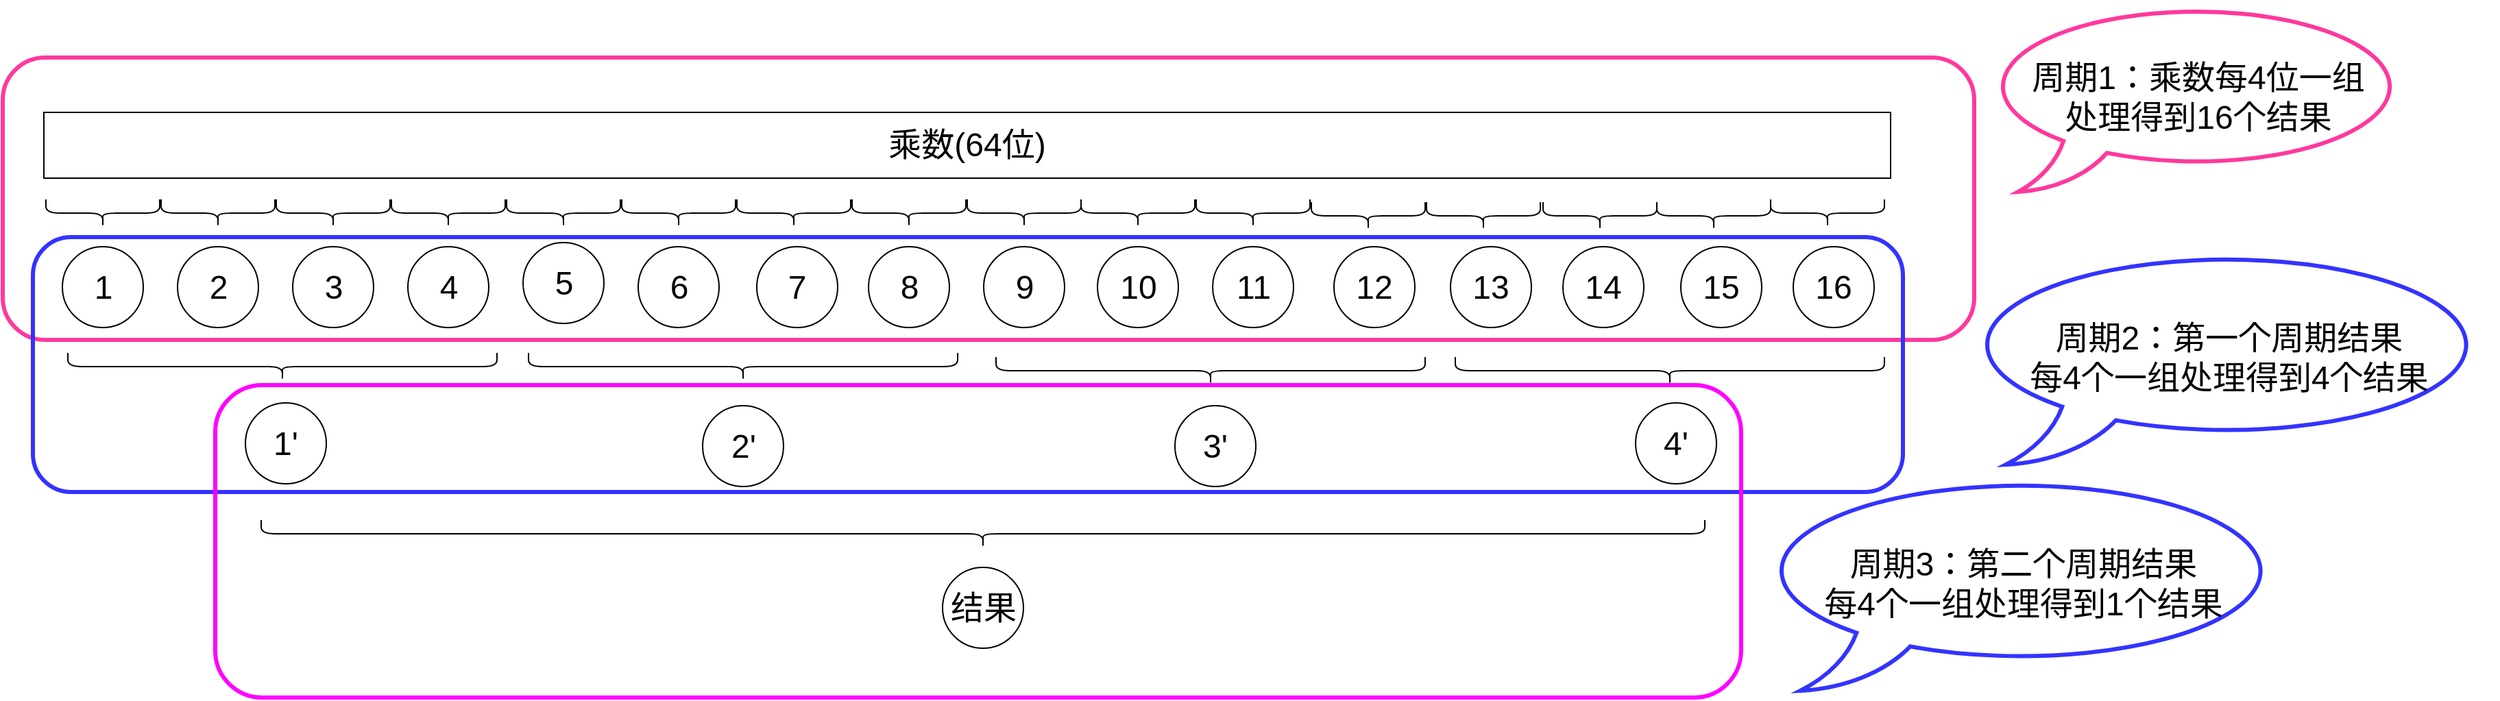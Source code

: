 <mxfile version="14.7.5" type="github">
  <diagram id="ZG0kUla_Cm4mdNlMYlvh" name="Page-1">
    <mxGraphModel dx="2062" dy="1160" grid="0" gridSize="10" guides="1" tooltips="1" connect="1" arrows="1" fold="1" page="1" pageScale="1" pageWidth="3300" pageHeight="2339" math="0" shadow="0">
      <root>
        <mxCell id="0" />
        <mxCell id="1" parent="0" />
        <mxCell id="_S2tc8Y2oILsK_Va9KB5-26" value="&lt;font style=&quot;font-size: 24px&quot;&gt;乘数(64位)&lt;/font&gt;" style="rounded=0;whiteSpace=wrap;html=1;" vertex="1" parent="1">
          <mxGeometry x="530" y="298" width="1347" height="48" as="geometry" />
        </mxCell>
        <mxCell id="_S2tc8Y2oILsK_Va9KB5-27" value="" style="shape=curlyBracket;whiteSpace=wrap;html=1;rounded=1;rotation=-90;" vertex="1" parent="1">
          <mxGeometry x="563" y="330" width="20" height="83" as="geometry" />
        </mxCell>
        <mxCell id="_S2tc8Y2oILsK_Va9KB5-29" value="" style="shape=curlyBracket;whiteSpace=wrap;html=1;rounded=1;rotation=-90;" vertex="1" parent="1">
          <mxGeometry x="647" y="330" width="20" height="83" as="geometry" />
        </mxCell>
        <mxCell id="_S2tc8Y2oILsK_Va9KB5-30" value="" style="shape=curlyBracket;whiteSpace=wrap;html=1;rounded=1;rotation=-90;" vertex="1" parent="1">
          <mxGeometry x="731" y="330" width="20" height="83" as="geometry" />
        </mxCell>
        <mxCell id="_S2tc8Y2oILsK_Va9KB5-31" value="" style="shape=curlyBracket;whiteSpace=wrap;html=1;rounded=1;rotation=-90;" vertex="1" parent="1">
          <mxGeometry x="815" y="330" width="20" height="83" as="geometry" />
        </mxCell>
        <mxCell id="_S2tc8Y2oILsK_Va9KB5-32" value="" style="shape=curlyBracket;whiteSpace=wrap;html=1;rounded=1;rotation=-90;" vertex="1" parent="1">
          <mxGeometry x="899" y="330" width="20" height="83" as="geometry" />
        </mxCell>
        <mxCell id="_S2tc8Y2oILsK_Va9KB5-33" value="" style="shape=curlyBracket;whiteSpace=wrap;html=1;rounded=1;rotation=-90;" vertex="1" parent="1">
          <mxGeometry x="983" y="330" width="20" height="83" as="geometry" />
        </mxCell>
        <mxCell id="_S2tc8Y2oILsK_Va9KB5-35" value="" style="shape=curlyBracket;whiteSpace=wrap;html=1;rounded=1;rotation=-90;" vertex="1" parent="1">
          <mxGeometry x="1067" y="330" width="20" height="83" as="geometry" />
        </mxCell>
        <mxCell id="_S2tc8Y2oILsK_Va9KB5-36" value="" style="shape=curlyBracket;whiteSpace=wrap;html=1;rounded=1;rotation=-90;" vertex="1" parent="1">
          <mxGeometry x="1151" y="330" width="20" height="83" as="geometry" />
        </mxCell>
        <mxCell id="_S2tc8Y2oILsK_Va9KB5-39" value="" style="shape=curlyBracket;whiteSpace=wrap;html=1;rounded=1;rotation=-90;" vertex="1" parent="1">
          <mxGeometry x="1655" y="332" width="20" height="83" as="geometry" />
        </mxCell>
        <mxCell id="_S2tc8Y2oILsK_Va9KB5-44" value="&lt;font style=&quot;font-size: 24px&quot;&gt;1&lt;/font&gt;" style="ellipse;whiteSpace=wrap;html=1;aspect=fixed;" vertex="1" parent="1">
          <mxGeometry x="543.5" y="396" width="59" height="59" as="geometry" />
        </mxCell>
        <mxCell id="_S2tc8Y2oILsK_Va9KB5-45" value="&lt;font style=&quot;font-size: 24px&quot;&gt;2&lt;/font&gt;" style="ellipse;whiteSpace=wrap;html=1;aspect=fixed;" vertex="1" parent="1">
          <mxGeometry x="627.5" y="396" width="59" height="59" as="geometry" />
        </mxCell>
        <mxCell id="_S2tc8Y2oILsK_Va9KB5-46" value="&lt;font style=&quot;font-size: 24px&quot;&gt;3&lt;/font&gt;" style="ellipse;whiteSpace=wrap;html=1;aspect=fixed;" vertex="1" parent="1">
          <mxGeometry x="711.5" y="396" width="59" height="59" as="geometry" />
        </mxCell>
        <mxCell id="_S2tc8Y2oILsK_Va9KB5-47" value="&lt;font style=&quot;font-size: 24px&quot;&gt;4&lt;/font&gt;" style="ellipse;whiteSpace=wrap;html=1;aspect=fixed;" vertex="1" parent="1">
          <mxGeometry x="795.5" y="396" width="59" height="59" as="geometry" />
        </mxCell>
        <mxCell id="_S2tc8Y2oILsK_Va9KB5-48" value="&lt;font style=&quot;font-size: 24px&quot;&gt;5&lt;/font&gt;" style="ellipse;whiteSpace=wrap;html=1;aspect=fixed;" vertex="1" parent="1">
          <mxGeometry x="879.5" y="393" width="59" height="59" as="geometry" />
        </mxCell>
        <mxCell id="_S2tc8Y2oILsK_Va9KB5-49" value="&lt;font style=&quot;font-size: 24px&quot;&gt;6&lt;/font&gt;" style="ellipse;whiteSpace=wrap;html=1;aspect=fixed;" vertex="1" parent="1">
          <mxGeometry x="963.5" y="396" width="59" height="59" as="geometry" />
        </mxCell>
        <mxCell id="_S2tc8Y2oILsK_Va9KB5-50" value="&lt;font style=&quot;font-size: 24px&quot;&gt;7&lt;/font&gt;" style="ellipse;whiteSpace=wrap;html=1;aspect=fixed;" vertex="1" parent="1">
          <mxGeometry x="1050" y="396" width="59" height="59" as="geometry" />
        </mxCell>
        <mxCell id="_S2tc8Y2oILsK_Va9KB5-51" value="&lt;font style=&quot;font-size: 24px&quot;&gt;8&lt;/font&gt;" style="ellipse;whiteSpace=wrap;html=1;aspect=fixed;" vertex="1" parent="1">
          <mxGeometry x="1131.5" y="396" width="59" height="59" as="geometry" />
        </mxCell>
        <mxCell id="_S2tc8Y2oILsK_Va9KB5-52" value="&lt;font style=&quot;font-size: 24px&quot;&gt;9&lt;/font&gt;" style="ellipse;whiteSpace=wrap;html=1;aspect=fixed;" vertex="1" parent="1">
          <mxGeometry x="1215.5" y="396" width="59" height="59" as="geometry" />
        </mxCell>
        <mxCell id="_S2tc8Y2oILsK_Va9KB5-53" value="&lt;font style=&quot;font-size: 24px&quot;&gt;16&lt;/font&gt;" style="ellipse;whiteSpace=wrap;html=1;aspect=fixed;" vertex="1" parent="1">
          <mxGeometry x="1806" y="396" width="59" height="59" as="geometry" />
        </mxCell>
        <mxCell id="_S2tc8Y2oILsK_Va9KB5-54" value="&lt;font style=&quot;font-size: 24px&quot;&gt;15&lt;/font&gt;" style="ellipse;whiteSpace=wrap;html=1;aspect=fixed;" vertex="1" parent="1">
          <mxGeometry x="1724" y="396" width="59" height="59" as="geometry" />
        </mxCell>
        <mxCell id="_S2tc8Y2oILsK_Va9KB5-56" value="" style="shape=curlyBracket;whiteSpace=wrap;html=1;rounded=1;rotation=-90;" vertex="1" parent="1">
          <mxGeometry x="694" y="327" width="20" height="313" as="geometry" />
        </mxCell>
        <mxCell id="_S2tc8Y2oILsK_Va9KB5-57" value="" style="shape=curlyBracket;whiteSpace=wrap;html=1;rounded=1;rotation=-90;" vertex="1" parent="1">
          <mxGeometry x="1030" y="327" width="20" height="313" as="geometry" />
        </mxCell>
        <mxCell id="_S2tc8Y2oILsK_Va9KB5-61" value="&lt;font style=&quot;font-size: 24px&quot;&gt;1&#39;&lt;/font&gt;" style="ellipse;whiteSpace=wrap;html=1;aspect=fixed;" vertex="1" parent="1">
          <mxGeometry x="677" y="510" width="59" height="59" as="geometry" />
        </mxCell>
        <mxCell id="_S2tc8Y2oILsK_Va9KB5-62" value="&lt;font style=&quot;font-size: 24px&quot;&gt;2&#39;&lt;/font&gt;" style="ellipse;whiteSpace=wrap;html=1;aspect=fixed;" vertex="1" parent="1">
          <mxGeometry x="1010.5" y="512" width="59" height="59" as="geometry" />
        </mxCell>
        <mxCell id="_S2tc8Y2oILsK_Va9KB5-63" value="" style="shape=curlyBracket;whiteSpace=wrap;html=1;rounded=1;rotation=-90;" vertex="1" parent="1">
          <mxGeometry x="1235" y="330" width="20" height="83" as="geometry" />
        </mxCell>
        <mxCell id="_S2tc8Y2oILsK_Va9KB5-64" value="" style="shape=curlyBracket;whiteSpace=wrap;html=1;rounded=1;rotation=-90;" vertex="1" parent="1">
          <mxGeometry x="1318" y="330" width="20" height="83" as="geometry" />
        </mxCell>
        <mxCell id="_S2tc8Y2oILsK_Va9KB5-65" value="" style="shape=curlyBracket;whiteSpace=wrap;html=1;rounded=1;rotation=-90;" vertex="1" parent="1">
          <mxGeometry x="1402" y="330" width="20" height="83" as="geometry" />
        </mxCell>
        <mxCell id="_S2tc8Y2oILsK_Va9KB5-66" value="" style="shape=curlyBracket;whiteSpace=wrap;html=1;rounded=1;rotation=-90;" vertex="1" parent="1">
          <mxGeometry x="1486" y="332" width="20" height="83" as="geometry" />
        </mxCell>
        <mxCell id="_S2tc8Y2oILsK_Va9KB5-67" value="" style="shape=curlyBracket;whiteSpace=wrap;html=1;rounded=1;rotation=-90;" vertex="1" parent="1">
          <mxGeometry x="1570" y="332" width="20" height="83" as="geometry" />
        </mxCell>
        <mxCell id="_S2tc8Y2oILsK_Va9KB5-69" value="" style="shape=curlyBracket;whiteSpace=wrap;html=1;rounded=1;rotation=-90;size=0.5;" vertex="1" parent="1">
          <mxGeometry x="1738" y="332" width="20" height="83" as="geometry" />
        </mxCell>
        <mxCell id="_S2tc8Y2oILsK_Va9KB5-70" value="" style="shape=curlyBracket;whiteSpace=wrap;html=1;rounded=1;rotation=-90;" vertex="1" parent="1">
          <mxGeometry x="1821" y="330" width="20" height="83" as="geometry" />
        </mxCell>
        <mxCell id="_S2tc8Y2oILsK_Va9KB5-71" value="&lt;font style=&quot;font-size: 24px&quot;&gt;10&lt;/font&gt;" style="ellipse;whiteSpace=wrap;html=1;aspect=fixed;" vertex="1" parent="1">
          <mxGeometry x="1298.5" y="396" width="59" height="59" as="geometry" />
        </mxCell>
        <mxCell id="_S2tc8Y2oILsK_Va9KB5-72" value="&lt;font style=&quot;font-size: 24px&quot;&gt;11&lt;/font&gt;" style="ellipse;whiteSpace=wrap;html=1;aspect=fixed;" vertex="1" parent="1">
          <mxGeometry x="1382.5" y="396" width="59" height="59" as="geometry" />
        </mxCell>
        <mxCell id="_S2tc8Y2oILsK_Va9KB5-73" value="&lt;font style=&quot;font-size: 24px&quot;&gt;12&lt;/font&gt;" style="ellipse;whiteSpace=wrap;html=1;aspect=fixed;" vertex="1" parent="1">
          <mxGeometry x="1471" y="396" width="59" height="59" as="geometry" />
        </mxCell>
        <mxCell id="_S2tc8Y2oILsK_Va9KB5-74" value="&lt;font style=&quot;font-size: 24px&quot;&gt;13&lt;/font&gt;" style="ellipse;whiteSpace=wrap;html=1;aspect=fixed;" vertex="1" parent="1">
          <mxGeometry x="1556" y="396" width="59" height="59" as="geometry" />
        </mxCell>
        <mxCell id="_S2tc8Y2oILsK_Va9KB5-75" value="&lt;font style=&quot;font-size: 24px&quot;&gt;14&lt;/font&gt;" style="ellipse;whiteSpace=wrap;html=1;aspect=fixed;" vertex="1" parent="1">
          <mxGeometry x="1638" y="396" width="59" height="59" as="geometry" />
        </mxCell>
        <mxCell id="_S2tc8Y2oILsK_Va9KB5-76" value="" style="shape=curlyBracket;whiteSpace=wrap;html=1;rounded=1;rotation=-90;" vertex="1" parent="1">
          <mxGeometry x="1371" y="330" width="20" height="313" as="geometry" />
        </mxCell>
        <mxCell id="_S2tc8Y2oILsK_Va9KB5-77" value="" style="shape=curlyBracket;whiteSpace=wrap;html=1;rounded=1;rotation=-90;" vertex="1" parent="1">
          <mxGeometry x="1706" y="330" width="20" height="313" as="geometry" />
        </mxCell>
        <mxCell id="_S2tc8Y2oILsK_Va9KB5-78" value="&lt;font style=&quot;font-size: 24px&quot;&gt;3&#39;&lt;/font&gt;" style="ellipse;whiteSpace=wrap;html=1;aspect=fixed;" vertex="1" parent="1">
          <mxGeometry x="1355" y="512" width="59" height="59" as="geometry" />
        </mxCell>
        <mxCell id="_S2tc8Y2oILsK_Va9KB5-79" value="&lt;font style=&quot;font-size: 24px&quot;&gt;4&#39;&lt;/font&gt;" style="ellipse;whiteSpace=wrap;html=1;aspect=fixed;" vertex="1" parent="1">
          <mxGeometry x="1691" y="510" width="59" height="59" as="geometry" />
        </mxCell>
        <mxCell id="_S2tc8Y2oILsK_Va9KB5-80" value="" style="shape=curlyBracket;whiteSpace=wrap;html=1;rounded=1;rotation=-90;" vertex="1" parent="1">
          <mxGeometry x="1205" y="79" width="20" height="1053" as="geometry" />
        </mxCell>
        <mxCell id="_S2tc8Y2oILsK_Va9KB5-81" value="&lt;span style=&quot;font-size: 24px&quot;&gt;结果&lt;/span&gt;" style="ellipse;whiteSpace=wrap;html=1;aspect=fixed;" vertex="1" parent="1">
          <mxGeometry x="1185.5" y="630" width="59" height="59" as="geometry" />
        </mxCell>
        <mxCell id="_S2tc8Y2oILsK_Va9KB5-82" value="" style="rounded=1;whiteSpace=wrap;html=1;fillColor=none;strokeWidth=3;strokeColor=#FF389C;" vertex="1" parent="1">
          <mxGeometry x="500" y="258" width="1438" height="206" as="geometry" />
        </mxCell>
        <mxCell id="_S2tc8Y2oILsK_Va9KB5-83" value="" style="rounded=1;whiteSpace=wrap;html=1;fillColor=none;strokeWidth=3;strokeColor=#3333FF;" vertex="1" parent="1">
          <mxGeometry x="522" y="389" width="1364" height="186" as="geometry" />
        </mxCell>
        <mxCell id="_S2tc8Y2oILsK_Va9KB5-84" value="" style="rounded=1;whiteSpace=wrap;html=1;fillColor=none;strokeWidth=3;strokeColor=#FF00FF;" vertex="1" parent="1">
          <mxGeometry x="655" y="497" width="1113" height="228" as="geometry" />
        </mxCell>
        <mxCell id="_S2tc8Y2oILsK_Va9KB5-86" value="&lt;font style=&quot;font-size: 24px&quot;&gt;周期1：乘数每4位一组&lt;br&gt;处理得到16个结果&lt;/font&gt;" style="whiteSpace=wrap;html=1;shape=mxgraph.basic.oval_callout;strokeWidth=3;fillColor=none;strokeColor=#FF389C;" vertex="1" parent="1">
          <mxGeometry x="1944" y="218" width="315" height="138" as="geometry" />
        </mxCell>
        <mxCell id="_S2tc8Y2oILsK_Va9KB5-87" value="&lt;font style=&quot;font-size: 24px&quot;&gt;周期2：第一个周期结果&lt;br&gt;每4个一组处理得到4个结果&lt;br&gt;&lt;/font&gt;" style="whiteSpace=wrap;html=1;shape=mxgraph.basic.oval_callout;strokeWidth=3;fillColor=none;strokeColor=#3333FF;" vertex="1" parent="1">
          <mxGeometry x="1929" y="398" width="390" height="157" as="geometry" />
        </mxCell>
        <mxCell id="_S2tc8Y2oILsK_Va9KB5-88" value="&lt;font style=&quot;font-size: 24px&quot;&gt;周期3：第二个周期结果&lt;br&gt;每4个一组处理得到1个结果&lt;br&gt;&lt;/font&gt;" style="whiteSpace=wrap;html=1;shape=mxgraph.basic.oval_callout;strokeWidth=3;fillColor=none;strokeColor=#3333FF;" vertex="1" parent="1">
          <mxGeometry x="1779" y="563" width="390" height="157" as="geometry" />
        </mxCell>
      </root>
    </mxGraphModel>
  </diagram>
</mxfile>
